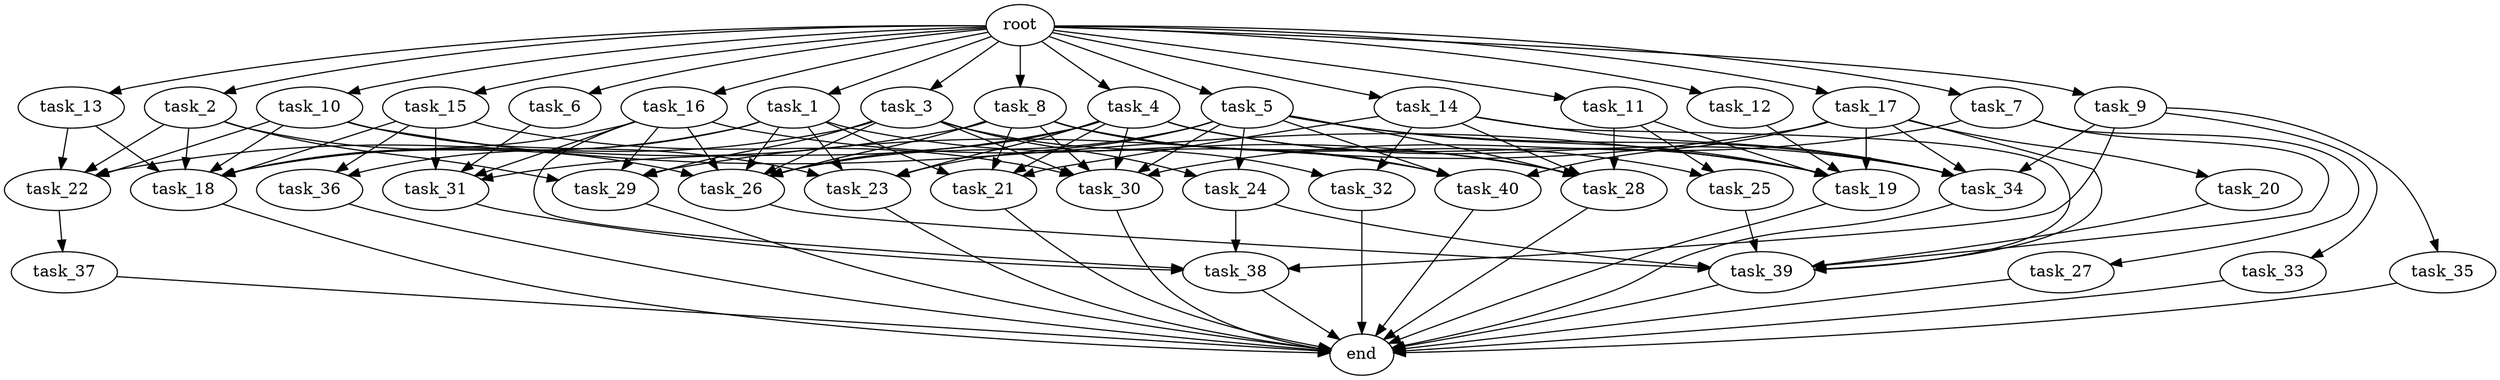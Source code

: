 digraph G {
  root [size="0.000000e+00"];
  task_1 [size="2.168223e+09"];
  task_2 [size="9.268443e+09"];
  task_3 [size="4.324990e+09"];
  task_4 [size="5.260120e+09"];
  task_5 [size="6.648349e+09"];
  task_6 [size="3.575993e+09"];
  task_7 [size="8.787281e+08"];
  task_8 [size="6.547749e+09"];
  task_9 [size="8.791099e+09"];
  task_10 [size="7.823386e+09"];
  task_11 [size="1.615489e+09"];
  task_12 [size="9.243260e+09"];
  task_13 [size="1.719804e+09"];
  task_14 [size="1.589994e+09"];
  task_15 [size="4.251717e+09"];
  task_16 [size="4.350378e+09"];
  task_17 [size="5.147718e+09"];
  task_18 [size="6.911607e+09"];
  task_19 [size="1.129194e+08"];
  task_20 [size="6.992671e+09"];
  task_21 [size="1.947968e+09"];
  task_22 [size="6.436170e+09"];
  task_23 [size="8.571671e+08"];
  task_24 [size="3.952340e+09"];
  task_25 [size="8.170412e+09"];
  task_26 [size="1.690912e+09"];
  task_27 [size="5.503419e+09"];
  task_28 [size="6.408598e+09"];
  task_29 [size="6.760107e+09"];
  task_30 [size="7.141543e+09"];
  task_31 [size="9.674592e+09"];
  task_32 [size="7.756886e+06"];
  task_33 [size="2.915048e+09"];
  task_34 [size="5.837737e+09"];
  task_35 [size="8.084426e+09"];
  task_36 [size="5.656440e+09"];
  task_37 [size="1.062619e+09"];
  task_38 [size="3.235265e+09"];
  task_39 [size="6.225246e+09"];
  task_40 [size="4.803242e+09"];
  end [size="0.000000e+00"];

  root -> task_1 [size="1.000000e-12"];
  root -> task_2 [size="1.000000e-12"];
  root -> task_3 [size="1.000000e-12"];
  root -> task_4 [size="1.000000e-12"];
  root -> task_5 [size="1.000000e-12"];
  root -> task_6 [size="1.000000e-12"];
  root -> task_7 [size="1.000000e-12"];
  root -> task_8 [size="1.000000e-12"];
  root -> task_9 [size="1.000000e-12"];
  root -> task_10 [size="1.000000e-12"];
  root -> task_11 [size="1.000000e-12"];
  root -> task_12 [size="1.000000e-12"];
  root -> task_13 [size="1.000000e-12"];
  root -> task_14 [size="1.000000e-12"];
  root -> task_15 [size="1.000000e-12"];
  root -> task_16 [size="1.000000e-12"];
  root -> task_17 [size="1.000000e-12"];
  task_1 -> task_18 [size="9.873725e+07"];
  task_1 -> task_21 [size="4.869919e+07"];
  task_1 -> task_23 [size="2.142918e+07"];
  task_1 -> task_26 [size="2.415588e+07"];
  task_1 -> task_36 [size="2.828220e+08"];
  task_1 -> task_40 [size="1.200811e+08"];
  task_2 -> task_18 [size="9.873725e+07"];
  task_2 -> task_22 [size="1.609043e+08"];
  task_2 -> task_26 [size="2.415588e+07"];
  task_2 -> task_29 [size="1.690027e+08"];
  task_3 -> task_18 [size="9.873725e+07"];
  task_3 -> task_24 [size="1.976170e+08"];
  task_3 -> task_26 [size="2.415588e+07"];
  task_3 -> task_29 [size="1.690027e+08"];
  task_3 -> task_30 [size="1.190257e+08"];
  task_3 -> task_32 [size="3.878443e+05"];
  task_4 -> task_19 [size="1.881991e+06"];
  task_4 -> task_21 [size="4.869919e+07"];
  task_4 -> task_23 [size="2.142918e+07"];
  task_4 -> task_26 [size="2.415588e+07"];
  task_4 -> task_30 [size="1.190257e+08"];
  task_4 -> task_31 [size="2.418648e+08"];
  task_4 -> task_34 [size="1.167547e+08"];
  task_5 -> task_19 [size="1.881991e+06"];
  task_5 -> task_23 [size="2.142918e+07"];
  task_5 -> task_24 [size="1.976170e+08"];
  task_5 -> task_26 [size="2.415588e+07"];
  task_5 -> task_28 [size="1.281720e+08"];
  task_5 -> task_30 [size="1.190257e+08"];
  task_5 -> task_34 [size="1.167547e+08"];
  task_5 -> task_40 [size="1.200811e+08"];
  task_6 -> task_31 [size="2.418648e+08"];
  task_7 -> task_27 [size="5.503419e+08"];
  task_7 -> task_30 [size="1.190257e+08"];
  task_7 -> task_39 [size="8.893209e+07"];
  task_8 -> task_21 [size="4.869919e+07"];
  task_8 -> task_22 [size="1.609043e+08"];
  task_8 -> task_25 [size="4.085206e+08"];
  task_8 -> task_26 [size="2.415588e+07"];
  task_8 -> task_28 [size="1.281720e+08"];
  task_8 -> task_30 [size="1.190257e+08"];
  task_8 -> task_40 [size="1.200811e+08"];
  task_9 -> task_33 [size="2.915048e+08"];
  task_9 -> task_34 [size="1.167547e+08"];
  task_9 -> task_35 [size="8.084426e+08"];
  task_9 -> task_38 [size="8.088162e+07"];
  task_10 -> task_18 [size="9.873725e+07"];
  task_10 -> task_19 [size="1.881991e+06"];
  task_10 -> task_22 [size="1.609043e+08"];
  task_10 -> task_23 [size="2.142918e+07"];
  task_11 -> task_19 [size="1.881991e+06"];
  task_11 -> task_25 [size="4.085206e+08"];
  task_11 -> task_28 [size="1.281720e+08"];
  task_12 -> task_19 [size="1.881991e+06"];
  task_13 -> task_18 [size="9.873725e+07"];
  task_13 -> task_22 [size="1.609043e+08"];
  task_14 -> task_21 [size="4.869919e+07"];
  task_14 -> task_28 [size="1.281720e+08"];
  task_14 -> task_32 [size="3.878443e+05"];
  task_14 -> task_34 [size="1.167547e+08"];
  task_14 -> task_39 [size="8.893209e+07"];
  task_15 -> task_18 [size="9.873725e+07"];
  task_15 -> task_30 [size="1.190257e+08"];
  task_15 -> task_31 [size="2.418648e+08"];
  task_15 -> task_36 [size="2.828220e+08"];
  task_16 -> task_18 [size="9.873725e+07"];
  task_16 -> task_26 [size="2.415588e+07"];
  task_16 -> task_28 [size="1.281720e+08"];
  task_16 -> task_29 [size="1.690027e+08"];
  task_16 -> task_31 [size="2.418648e+08"];
  task_16 -> task_38 [size="8.088162e+07"];
  task_17 -> task_19 [size="1.881991e+06"];
  task_17 -> task_20 [size="6.992671e+08"];
  task_17 -> task_29 [size="1.690027e+08"];
  task_17 -> task_34 [size="1.167547e+08"];
  task_17 -> task_39 [size="8.893209e+07"];
  task_17 -> task_40 [size="1.200811e+08"];
  task_18 -> end [size="1.000000e-12"];
  task_19 -> end [size="1.000000e-12"];
  task_20 -> task_39 [size="8.893209e+07"];
  task_21 -> end [size="1.000000e-12"];
  task_22 -> task_37 [size="1.062619e+08"];
  task_23 -> end [size="1.000000e-12"];
  task_24 -> task_38 [size="8.088162e+07"];
  task_24 -> task_39 [size="8.893209e+07"];
  task_25 -> task_39 [size="8.893209e+07"];
  task_26 -> task_39 [size="8.893209e+07"];
  task_27 -> end [size="1.000000e-12"];
  task_28 -> end [size="1.000000e-12"];
  task_29 -> end [size="1.000000e-12"];
  task_30 -> end [size="1.000000e-12"];
  task_31 -> task_38 [size="8.088162e+07"];
  task_32 -> end [size="1.000000e-12"];
  task_33 -> end [size="1.000000e-12"];
  task_34 -> end [size="1.000000e-12"];
  task_35 -> end [size="1.000000e-12"];
  task_36 -> end [size="1.000000e-12"];
  task_37 -> end [size="1.000000e-12"];
  task_38 -> end [size="1.000000e-12"];
  task_39 -> end [size="1.000000e-12"];
  task_40 -> end [size="1.000000e-12"];
}
